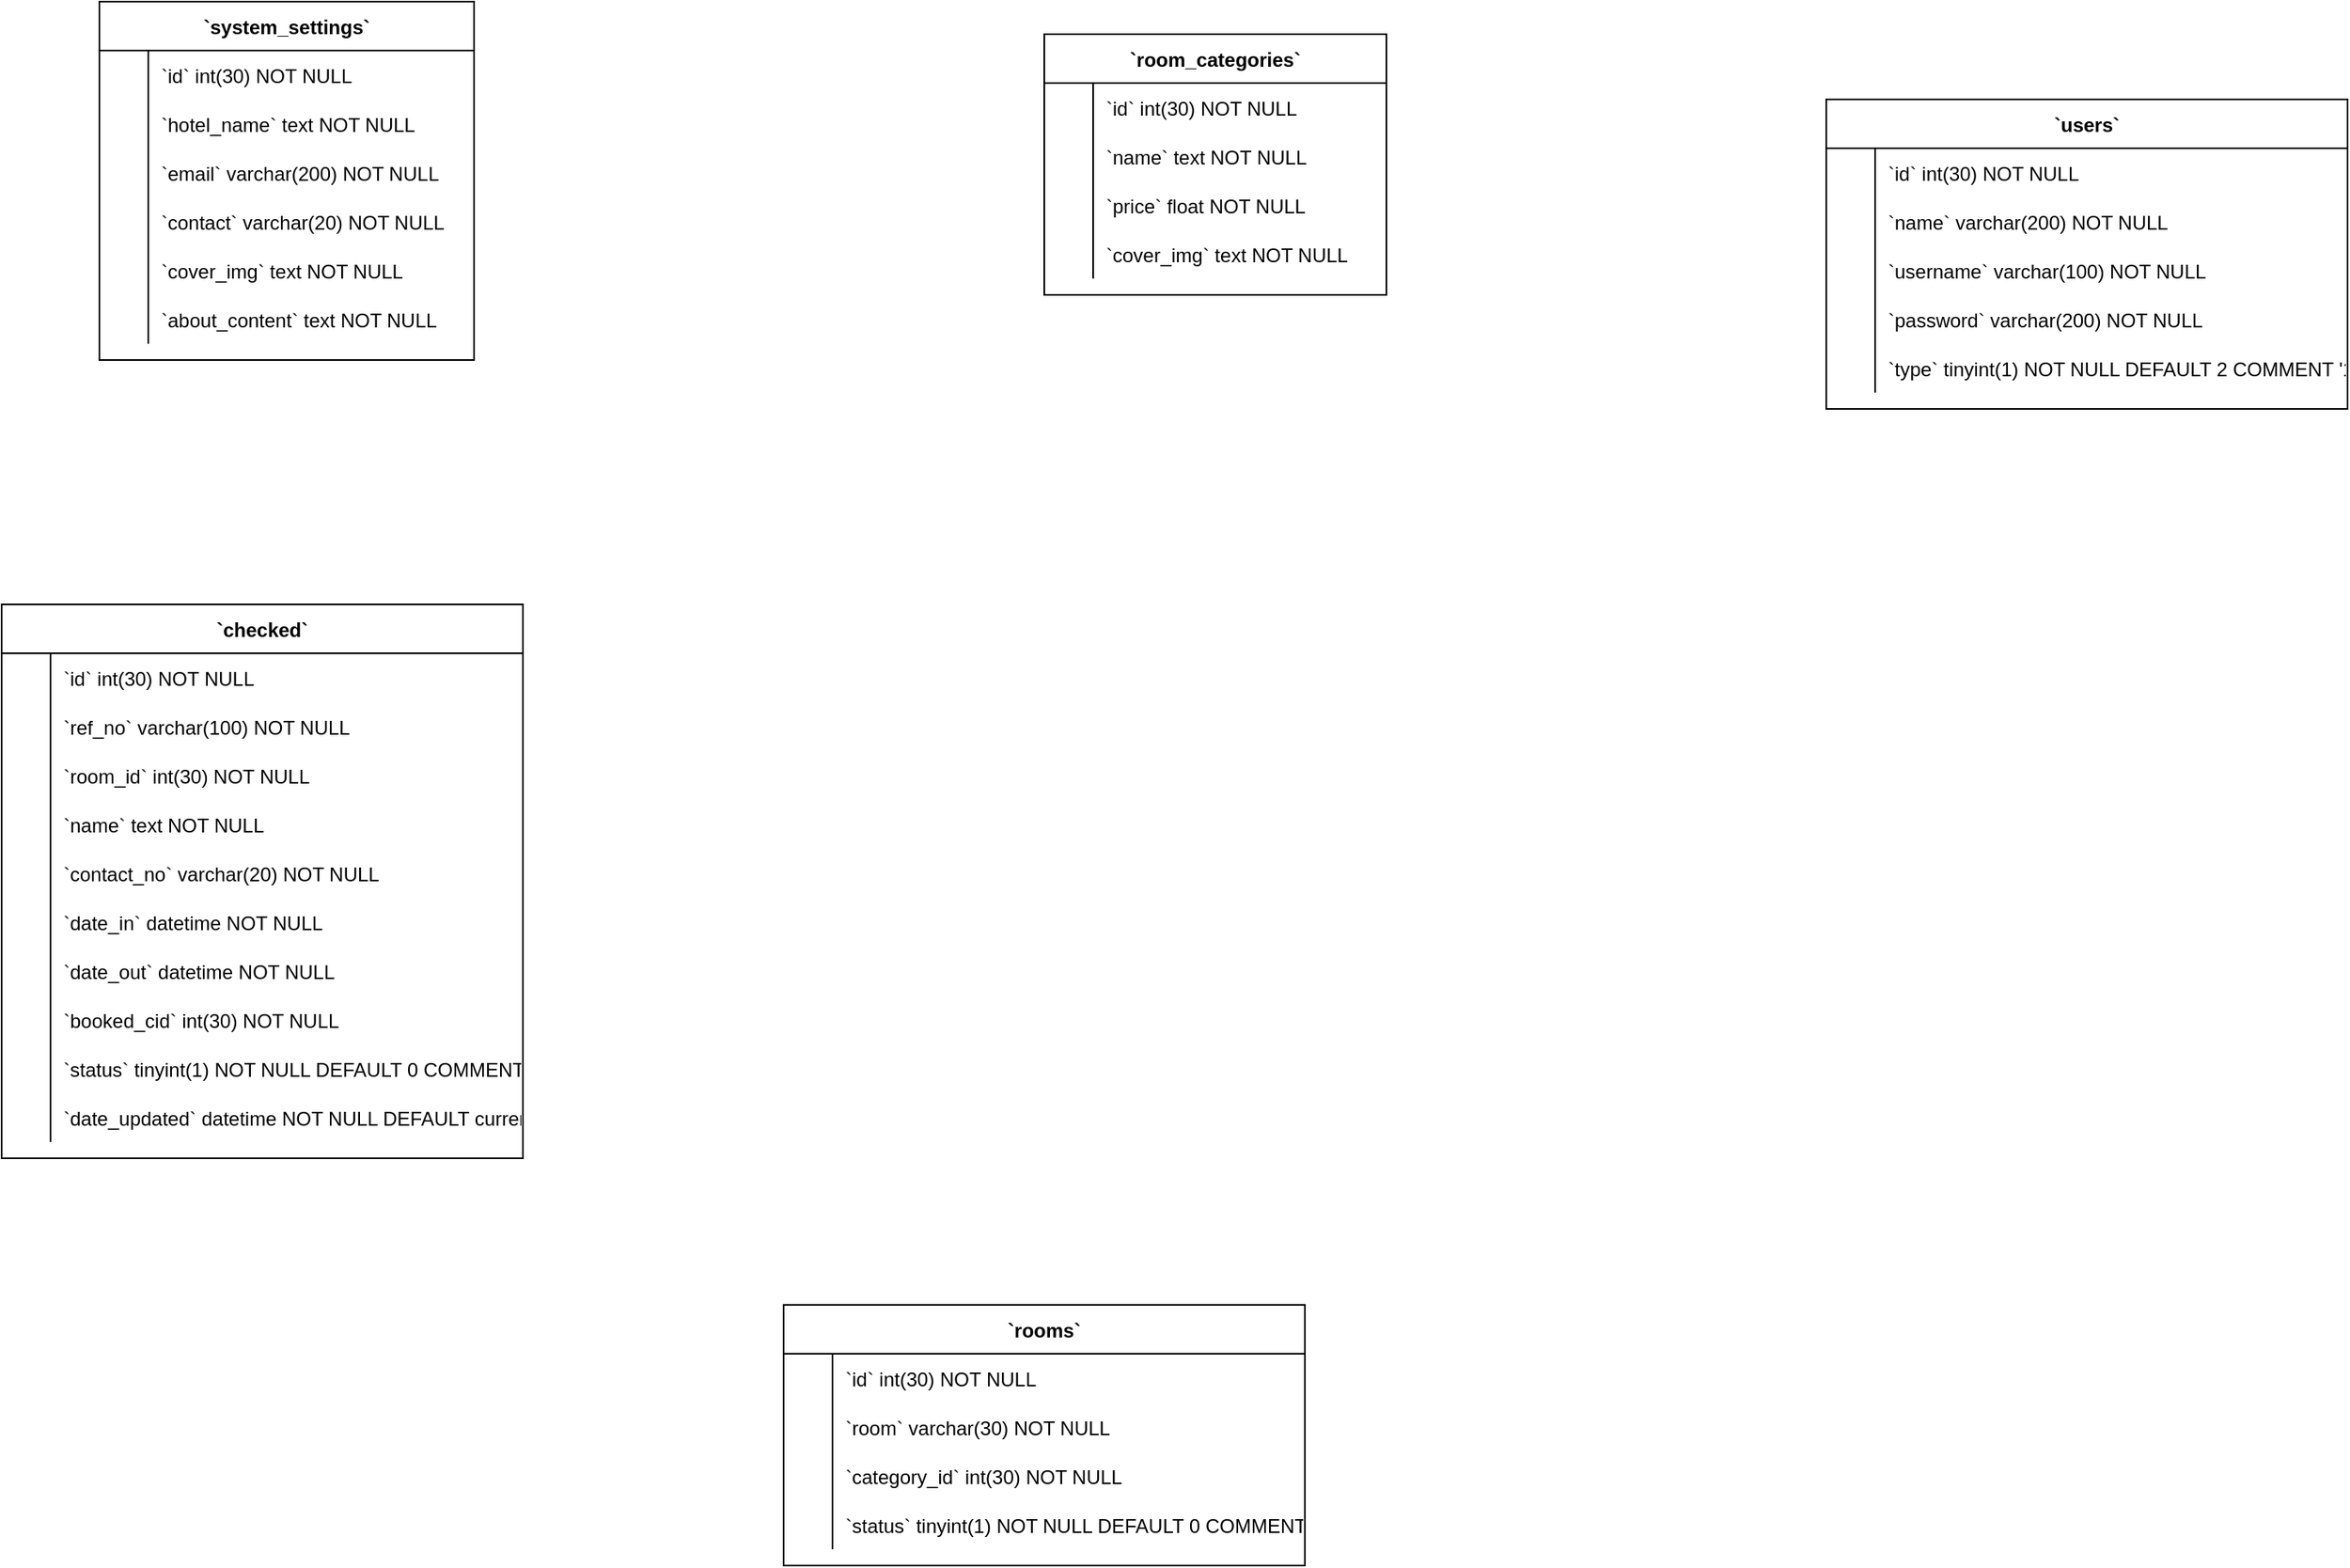 <mxfile version="21.6.6" type="device">
  <diagram id="KQMA8S66m7vSh4ceeYMW" name="Page-1">
    <mxGraphModel dx="2646" dy="1064" grid="1" gridSize="10" guides="1" tooltips="1" connect="1" arrows="1" fold="1" page="1" pageScale="1" pageWidth="850" pageHeight="1100" math="0" shadow="0">
      <root>
        <mxCell id="0" />
        <mxCell id="1" parent="0" />
        <mxCell id="FVMNh4z3g9gttrErsIis-3" value="`checked`" style="shape=table;startSize=30;container=1;collapsible=1;childLayout=tableLayout;fixedRows=1;rowLines=0;fontStyle=1;align=center;resizeLast=1;" parent="1" vertex="1">
          <mxGeometry x="-760" y="1160" width="320" height="340" as="geometry" />
        </mxCell>
        <mxCell id="FVMNh4z3g9gttrErsIis-4" value="" style="shape=tableRow;horizontal=0;startSize=0;swimlaneHead=0;swimlaneBody=0;fillColor=none;collapsible=0;dropTarget=0;points=[[0,0.5],[1,0.5]];portConstraint=eastwest;top=0;left=0;right=0;bottom=0;" parent="FVMNh4z3g9gttrErsIis-3" vertex="1">
          <mxGeometry y="30" width="320" height="30" as="geometry" />
        </mxCell>
        <mxCell id="FVMNh4z3g9gttrErsIis-5" value="" style="shape=partialRectangle;overflow=hidden;connectable=0;fillColor=none;top=0;left=0;bottom=0;right=0;" parent="FVMNh4z3g9gttrErsIis-4" vertex="1">
          <mxGeometry width="30" height="30" as="geometry">
            <mxRectangle width="30" height="30" as="alternateBounds" />
          </mxGeometry>
        </mxCell>
        <mxCell id="FVMNh4z3g9gttrErsIis-6" value="`id` int(30) NOT NULL" style="shape=partialRectangle;overflow=hidden;connectable=0;fillColor=none;align=left;top=0;left=0;bottom=0;right=0;spacingLeft=6;" parent="FVMNh4z3g9gttrErsIis-4" vertex="1">
          <mxGeometry x="30" width="290" height="30" as="geometry">
            <mxRectangle width="290" height="30" as="alternateBounds" />
          </mxGeometry>
        </mxCell>
        <mxCell id="FVMNh4z3g9gttrErsIis-7" value="" style="shape=tableRow;horizontal=0;startSize=0;swimlaneHead=0;swimlaneBody=0;fillColor=none;collapsible=0;dropTarget=0;points=[[0,0.5],[1,0.5]];portConstraint=eastwest;top=0;left=0;right=0;bottom=0;" parent="FVMNh4z3g9gttrErsIis-3" vertex="1">
          <mxGeometry y="60" width="320" height="30" as="geometry" />
        </mxCell>
        <mxCell id="FVMNh4z3g9gttrErsIis-8" value="" style="shape=partialRectangle;overflow=hidden;connectable=0;fillColor=none;top=0;left=0;bottom=0;right=0;" parent="FVMNh4z3g9gttrErsIis-7" vertex="1">
          <mxGeometry width="30" height="30" as="geometry">
            <mxRectangle width="30" height="30" as="alternateBounds" />
          </mxGeometry>
        </mxCell>
        <mxCell id="FVMNh4z3g9gttrErsIis-9" value="`ref_no` varchar(100) NOT NULL" style="shape=partialRectangle;overflow=hidden;connectable=0;fillColor=none;align=left;top=0;left=0;bottom=0;right=0;spacingLeft=6;" parent="FVMNh4z3g9gttrErsIis-7" vertex="1">
          <mxGeometry x="30" width="290" height="30" as="geometry">
            <mxRectangle width="290" height="30" as="alternateBounds" />
          </mxGeometry>
        </mxCell>
        <mxCell id="FVMNh4z3g9gttrErsIis-10" value="" style="shape=tableRow;horizontal=0;startSize=0;swimlaneHead=0;swimlaneBody=0;fillColor=none;collapsible=0;dropTarget=0;points=[[0,0.5],[1,0.5]];portConstraint=eastwest;top=0;left=0;right=0;bottom=0;" parent="FVMNh4z3g9gttrErsIis-3" vertex="1">
          <mxGeometry y="90" width="320" height="30" as="geometry" />
        </mxCell>
        <mxCell id="FVMNh4z3g9gttrErsIis-11" value="" style="shape=partialRectangle;overflow=hidden;connectable=0;fillColor=none;top=0;left=0;bottom=0;right=0;" parent="FVMNh4z3g9gttrErsIis-10" vertex="1">
          <mxGeometry width="30" height="30" as="geometry">
            <mxRectangle width="30" height="30" as="alternateBounds" />
          </mxGeometry>
        </mxCell>
        <mxCell id="FVMNh4z3g9gttrErsIis-12" value="`room_id` int(30) NOT NULL" style="shape=partialRectangle;overflow=hidden;connectable=0;fillColor=none;align=left;top=0;left=0;bottom=0;right=0;spacingLeft=6;" parent="FVMNh4z3g9gttrErsIis-10" vertex="1">
          <mxGeometry x="30" width="290" height="30" as="geometry">
            <mxRectangle width="290" height="30" as="alternateBounds" />
          </mxGeometry>
        </mxCell>
        <mxCell id="FVMNh4z3g9gttrErsIis-13" value="" style="shape=tableRow;horizontal=0;startSize=0;swimlaneHead=0;swimlaneBody=0;fillColor=none;collapsible=0;dropTarget=0;points=[[0,0.5],[1,0.5]];portConstraint=eastwest;top=0;left=0;right=0;bottom=0;" parent="FVMNh4z3g9gttrErsIis-3" vertex="1">
          <mxGeometry y="120" width="320" height="30" as="geometry" />
        </mxCell>
        <mxCell id="FVMNh4z3g9gttrErsIis-14" value="" style="shape=partialRectangle;overflow=hidden;connectable=0;fillColor=none;top=0;left=0;bottom=0;right=0;" parent="FVMNh4z3g9gttrErsIis-13" vertex="1">
          <mxGeometry width="30" height="30" as="geometry">
            <mxRectangle width="30" height="30" as="alternateBounds" />
          </mxGeometry>
        </mxCell>
        <mxCell id="FVMNh4z3g9gttrErsIis-15" value="`name` text NOT NULL" style="shape=partialRectangle;overflow=hidden;connectable=0;fillColor=none;align=left;top=0;left=0;bottom=0;right=0;spacingLeft=6;" parent="FVMNh4z3g9gttrErsIis-13" vertex="1">
          <mxGeometry x="30" width="290" height="30" as="geometry">
            <mxRectangle width="290" height="30" as="alternateBounds" />
          </mxGeometry>
        </mxCell>
        <mxCell id="FVMNh4z3g9gttrErsIis-16" value="" style="shape=tableRow;horizontal=0;startSize=0;swimlaneHead=0;swimlaneBody=0;fillColor=none;collapsible=0;dropTarget=0;points=[[0,0.5],[1,0.5]];portConstraint=eastwest;top=0;left=0;right=0;bottom=0;" parent="FVMNh4z3g9gttrErsIis-3" vertex="1">
          <mxGeometry y="150" width="320" height="30" as="geometry" />
        </mxCell>
        <mxCell id="FVMNh4z3g9gttrErsIis-17" value="" style="shape=partialRectangle;overflow=hidden;connectable=0;fillColor=none;top=0;left=0;bottom=0;right=0;" parent="FVMNh4z3g9gttrErsIis-16" vertex="1">
          <mxGeometry width="30" height="30" as="geometry">
            <mxRectangle width="30" height="30" as="alternateBounds" />
          </mxGeometry>
        </mxCell>
        <mxCell id="FVMNh4z3g9gttrErsIis-18" value="`contact_no` varchar(20) NOT NULL" style="shape=partialRectangle;overflow=hidden;connectable=0;fillColor=none;align=left;top=0;left=0;bottom=0;right=0;spacingLeft=6;" parent="FVMNh4z3g9gttrErsIis-16" vertex="1">
          <mxGeometry x="30" width="290" height="30" as="geometry">
            <mxRectangle width="290" height="30" as="alternateBounds" />
          </mxGeometry>
        </mxCell>
        <mxCell id="FVMNh4z3g9gttrErsIis-19" value="" style="shape=tableRow;horizontal=0;startSize=0;swimlaneHead=0;swimlaneBody=0;fillColor=none;collapsible=0;dropTarget=0;points=[[0,0.5],[1,0.5]];portConstraint=eastwest;top=0;left=0;right=0;bottom=0;" parent="FVMNh4z3g9gttrErsIis-3" vertex="1">
          <mxGeometry y="180" width="320" height="30" as="geometry" />
        </mxCell>
        <mxCell id="FVMNh4z3g9gttrErsIis-20" value="" style="shape=partialRectangle;overflow=hidden;connectable=0;fillColor=none;top=0;left=0;bottom=0;right=0;" parent="FVMNh4z3g9gttrErsIis-19" vertex="1">
          <mxGeometry width="30" height="30" as="geometry">
            <mxRectangle width="30" height="30" as="alternateBounds" />
          </mxGeometry>
        </mxCell>
        <mxCell id="FVMNh4z3g9gttrErsIis-21" value="`date_in` datetime NOT NULL" style="shape=partialRectangle;overflow=hidden;connectable=0;fillColor=none;align=left;top=0;left=0;bottom=0;right=0;spacingLeft=6;" parent="FVMNh4z3g9gttrErsIis-19" vertex="1">
          <mxGeometry x="30" width="290" height="30" as="geometry">
            <mxRectangle width="290" height="30" as="alternateBounds" />
          </mxGeometry>
        </mxCell>
        <mxCell id="FVMNh4z3g9gttrErsIis-22" value="" style="shape=tableRow;horizontal=0;startSize=0;swimlaneHead=0;swimlaneBody=0;fillColor=none;collapsible=0;dropTarget=0;points=[[0,0.5],[1,0.5]];portConstraint=eastwest;top=0;left=0;right=0;bottom=0;" parent="FVMNh4z3g9gttrErsIis-3" vertex="1">
          <mxGeometry y="210" width="320" height="30" as="geometry" />
        </mxCell>
        <mxCell id="FVMNh4z3g9gttrErsIis-23" value="" style="shape=partialRectangle;overflow=hidden;connectable=0;fillColor=none;top=0;left=0;bottom=0;right=0;" parent="FVMNh4z3g9gttrErsIis-22" vertex="1">
          <mxGeometry width="30" height="30" as="geometry">
            <mxRectangle width="30" height="30" as="alternateBounds" />
          </mxGeometry>
        </mxCell>
        <mxCell id="FVMNh4z3g9gttrErsIis-24" value="`date_out` datetime NOT NULL" style="shape=partialRectangle;overflow=hidden;connectable=0;fillColor=none;align=left;top=0;left=0;bottom=0;right=0;spacingLeft=6;" parent="FVMNh4z3g9gttrErsIis-22" vertex="1">
          <mxGeometry x="30" width="290" height="30" as="geometry">
            <mxRectangle width="290" height="30" as="alternateBounds" />
          </mxGeometry>
        </mxCell>
        <mxCell id="FVMNh4z3g9gttrErsIis-25" value="" style="shape=tableRow;horizontal=0;startSize=0;swimlaneHead=0;swimlaneBody=0;fillColor=none;collapsible=0;dropTarget=0;points=[[0,0.5],[1,0.5]];portConstraint=eastwest;top=0;left=0;right=0;bottom=0;" parent="FVMNh4z3g9gttrErsIis-3" vertex="1">
          <mxGeometry y="240" width="320" height="30" as="geometry" />
        </mxCell>
        <mxCell id="FVMNh4z3g9gttrErsIis-26" value="" style="shape=partialRectangle;overflow=hidden;connectable=0;fillColor=none;top=0;left=0;bottom=0;right=0;" parent="FVMNh4z3g9gttrErsIis-25" vertex="1">
          <mxGeometry width="30" height="30" as="geometry">
            <mxRectangle width="30" height="30" as="alternateBounds" />
          </mxGeometry>
        </mxCell>
        <mxCell id="FVMNh4z3g9gttrErsIis-27" value="`booked_cid` int(30) NOT NULL" style="shape=partialRectangle;overflow=hidden;connectable=0;fillColor=none;align=left;top=0;left=0;bottom=0;right=0;spacingLeft=6;" parent="FVMNh4z3g9gttrErsIis-25" vertex="1">
          <mxGeometry x="30" width="290" height="30" as="geometry">
            <mxRectangle width="290" height="30" as="alternateBounds" />
          </mxGeometry>
        </mxCell>
        <mxCell id="FVMNh4z3g9gttrErsIis-28" value="" style="shape=tableRow;horizontal=0;startSize=0;swimlaneHead=0;swimlaneBody=0;fillColor=none;collapsible=0;dropTarget=0;points=[[0,0.5],[1,0.5]];portConstraint=eastwest;top=0;left=0;right=0;bottom=0;" parent="FVMNh4z3g9gttrErsIis-3" vertex="1">
          <mxGeometry y="270" width="320" height="30" as="geometry" />
        </mxCell>
        <mxCell id="FVMNh4z3g9gttrErsIis-29" value="" style="shape=partialRectangle;overflow=hidden;connectable=0;fillColor=none;top=0;left=0;bottom=0;right=0;" parent="FVMNh4z3g9gttrErsIis-28" vertex="1">
          <mxGeometry width="30" height="30" as="geometry">
            <mxRectangle width="30" height="30" as="alternateBounds" />
          </mxGeometry>
        </mxCell>
        <mxCell id="FVMNh4z3g9gttrErsIis-30" value="`status` tinyint(1) NOT NULL DEFAULT 0 COMMENT &#39;0 = pending, 1=checked in , 2 = checked out&#39;" style="shape=partialRectangle;overflow=hidden;connectable=0;fillColor=none;align=left;top=0;left=0;bottom=0;right=0;spacingLeft=6;" parent="FVMNh4z3g9gttrErsIis-28" vertex="1">
          <mxGeometry x="30" width="290" height="30" as="geometry">
            <mxRectangle width="290" height="30" as="alternateBounds" />
          </mxGeometry>
        </mxCell>
        <mxCell id="FVMNh4z3g9gttrErsIis-31" value="" style="shape=tableRow;horizontal=0;startSize=0;swimlaneHead=0;swimlaneBody=0;fillColor=none;collapsible=0;dropTarget=0;points=[[0,0.5],[1,0.5]];portConstraint=eastwest;top=0;left=0;right=0;bottom=0;" parent="FVMNh4z3g9gttrErsIis-3" vertex="1">
          <mxGeometry y="300" width="320" height="30" as="geometry" />
        </mxCell>
        <mxCell id="FVMNh4z3g9gttrErsIis-32" value="" style="shape=partialRectangle;overflow=hidden;connectable=0;fillColor=none;top=0;left=0;bottom=0;right=0;" parent="FVMNh4z3g9gttrErsIis-31" vertex="1">
          <mxGeometry width="30" height="30" as="geometry">
            <mxRectangle width="30" height="30" as="alternateBounds" />
          </mxGeometry>
        </mxCell>
        <mxCell id="FVMNh4z3g9gttrErsIis-33" value="`date_updated` datetime NOT NULL DEFAULT current_timestamp() ON UPDATE current_timestamp()" style="shape=partialRectangle;overflow=hidden;connectable=0;fillColor=none;align=left;top=0;left=0;bottom=0;right=0;spacingLeft=6;" parent="FVMNh4z3g9gttrErsIis-31" vertex="1">
          <mxGeometry x="30" width="290" height="30" as="geometry">
            <mxRectangle width="290" height="30" as="alternateBounds" />
          </mxGeometry>
        </mxCell>
        <mxCell id="FVMNh4z3g9gttrErsIis-34" value="`rooms`" style="shape=table;startSize=30;container=1;collapsible=1;childLayout=tableLayout;fixedRows=1;rowLines=0;fontStyle=1;align=center;resizeLast=1;" parent="1" vertex="1">
          <mxGeometry x="-280" y="1590" width="320" height="160" as="geometry">
            <mxRectangle x="-190" y="1190" width="90" height="30" as="alternateBounds" />
          </mxGeometry>
        </mxCell>
        <mxCell id="FVMNh4z3g9gttrErsIis-35" value="" style="shape=tableRow;horizontal=0;startSize=0;swimlaneHead=0;swimlaneBody=0;fillColor=none;collapsible=0;dropTarget=0;points=[[0,0.5],[1,0.5]];portConstraint=eastwest;top=0;left=0;right=0;bottom=0;" parent="FVMNh4z3g9gttrErsIis-34" vertex="1">
          <mxGeometry y="30" width="320" height="30" as="geometry" />
        </mxCell>
        <mxCell id="FVMNh4z3g9gttrErsIis-36" value="" style="shape=partialRectangle;overflow=hidden;connectable=0;fillColor=none;top=0;left=0;bottom=0;right=0;" parent="FVMNh4z3g9gttrErsIis-35" vertex="1">
          <mxGeometry width="30" height="30" as="geometry">
            <mxRectangle width="30" height="30" as="alternateBounds" />
          </mxGeometry>
        </mxCell>
        <mxCell id="FVMNh4z3g9gttrErsIis-37" value="`id` int(30) NOT NULL" style="shape=partialRectangle;overflow=hidden;connectable=0;fillColor=none;align=left;top=0;left=0;bottom=0;right=0;spacingLeft=6;" parent="FVMNh4z3g9gttrErsIis-35" vertex="1">
          <mxGeometry x="30" width="290" height="30" as="geometry">
            <mxRectangle width="290" height="30" as="alternateBounds" />
          </mxGeometry>
        </mxCell>
        <mxCell id="FVMNh4z3g9gttrErsIis-38" value="" style="shape=tableRow;horizontal=0;startSize=0;swimlaneHead=0;swimlaneBody=0;fillColor=none;collapsible=0;dropTarget=0;points=[[0,0.5],[1,0.5]];portConstraint=eastwest;top=0;left=0;right=0;bottom=0;" parent="FVMNh4z3g9gttrErsIis-34" vertex="1">
          <mxGeometry y="60" width="320" height="30" as="geometry" />
        </mxCell>
        <mxCell id="FVMNh4z3g9gttrErsIis-39" value="" style="shape=partialRectangle;overflow=hidden;connectable=0;fillColor=none;top=0;left=0;bottom=0;right=0;" parent="FVMNh4z3g9gttrErsIis-38" vertex="1">
          <mxGeometry width="30" height="30" as="geometry">
            <mxRectangle width="30" height="30" as="alternateBounds" />
          </mxGeometry>
        </mxCell>
        <mxCell id="FVMNh4z3g9gttrErsIis-40" value="`room` varchar(30) NOT NULL" style="shape=partialRectangle;overflow=hidden;connectable=0;fillColor=none;align=left;top=0;left=0;bottom=0;right=0;spacingLeft=6;" parent="FVMNh4z3g9gttrErsIis-38" vertex="1">
          <mxGeometry x="30" width="290" height="30" as="geometry">
            <mxRectangle width="290" height="30" as="alternateBounds" />
          </mxGeometry>
        </mxCell>
        <mxCell id="FVMNh4z3g9gttrErsIis-41" value="" style="shape=tableRow;horizontal=0;startSize=0;swimlaneHead=0;swimlaneBody=0;fillColor=none;collapsible=0;dropTarget=0;points=[[0,0.5],[1,0.5]];portConstraint=eastwest;top=0;left=0;right=0;bottom=0;" parent="FVMNh4z3g9gttrErsIis-34" vertex="1">
          <mxGeometry y="90" width="320" height="30" as="geometry" />
        </mxCell>
        <mxCell id="FVMNh4z3g9gttrErsIis-42" value="" style="shape=partialRectangle;overflow=hidden;connectable=0;fillColor=none;top=0;left=0;bottom=0;right=0;" parent="FVMNh4z3g9gttrErsIis-41" vertex="1">
          <mxGeometry width="30" height="30" as="geometry">
            <mxRectangle width="30" height="30" as="alternateBounds" />
          </mxGeometry>
        </mxCell>
        <mxCell id="FVMNh4z3g9gttrErsIis-43" value="`category_id` int(30) NOT NULL" style="shape=partialRectangle;overflow=hidden;connectable=0;fillColor=none;align=left;top=0;left=0;bottom=0;right=0;spacingLeft=6;" parent="FVMNh4z3g9gttrErsIis-41" vertex="1">
          <mxGeometry x="30" width="290" height="30" as="geometry">
            <mxRectangle width="290" height="30" as="alternateBounds" />
          </mxGeometry>
        </mxCell>
        <mxCell id="FVMNh4z3g9gttrErsIis-44" value="" style="shape=tableRow;horizontal=0;startSize=0;swimlaneHead=0;swimlaneBody=0;fillColor=none;collapsible=0;dropTarget=0;points=[[0,0.5],[1,0.5]];portConstraint=eastwest;top=0;left=0;right=0;bottom=0;" parent="FVMNh4z3g9gttrErsIis-34" vertex="1">
          <mxGeometry y="120" width="320" height="30" as="geometry" />
        </mxCell>
        <mxCell id="FVMNh4z3g9gttrErsIis-45" value="" style="shape=partialRectangle;overflow=hidden;connectable=0;fillColor=none;top=0;left=0;bottom=0;right=0;" parent="FVMNh4z3g9gttrErsIis-44" vertex="1">
          <mxGeometry width="30" height="30" as="geometry">
            <mxRectangle width="30" height="30" as="alternateBounds" />
          </mxGeometry>
        </mxCell>
        <mxCell id="FVMNh4z3g9gttrErsIis-46" value="`status` tinyint(1) NOT NULL DEFAULT 0 COMMENT &#39;0 = Available , 1= Unvailables&#39;" style="shape=partialRectangle;overflow=hidden;connectable=0;fillColor=none;align=left;top=0;left=0;bottom=0;right=0;spacingLeft=6;" parent="FVMNh4z3g9gttrErsIis-44" vertex="1">
          <mxGeometry x="30" width="290" height="30" as="geometry">
            <mxRectangle width="290" height="30" as="alternateBounds" />
          </mxGeometry>
        </mxCell>
        <mxCell id="FVMNh4z3g9gttrErsIis-47" value="`room_categories`" style="shape=table;startSize=30;container=1;collapsible=1;childLayout=tableLayout;fixedRows=1;rowLines=0;fontStyle=1;align=center;resizeLast=1;" parent="1" vertex="1">
          <mxGeometry x="-120" y="810" width="210" height="160" as="geometry" />
        </mxCell>
        <mxCell id="FVMNh4z3g9gttrErsIis-48" value="" style="shape=tableRow;horizontal=0;startSize=0;swimlaneHead=0;swimlaneBody=0;fillColor=none;collapsible=0;dropTarget=0;points=[[0,0.5],[1,0.5]];portConstraint=eastwest;top=0;left=0;right=0;bottom=0;" parent="FVMNh4z3g9gttrErsIis-47" vertex="1">
          <mxGeometry y="30" width="210" height="30" as="geometry" />
        </mxCell>
        <mxCell id="FVMNh4z3g9gttrErsIis-49" value="" style="shape=partialRectangle;overflow=hidden;connectable=0;fillColor=none;top=0;left=0;bottom=0;right=0;" parent="FVMNh4z3g9gttrErsIis-48" vertex="1">
          <mxGeometry width="30" height="30" as="geometry">
            <mxRectangle width="30" height="30" as="alternateBounds" />
          </mxGeometry>
        </mxCell>
        <mxCell id="FVMNh4z3g9gttrErsIis-50" value="`id` int(30) NOT NULL" style="shape=partialRectangle;overflow=hidden;connectable=0;fillColor=none;align=left;top=0;left=0;bottom=0;right=0;spacingLeft=6;" parent="FVMNh4z3g9gttrErsIis-48" vertex="1">
          <mxGeometry x="30" width="180" height="30" as="geometry">
            <mxRectangle width="180" height="30" as="alternateBounds" />
          </mxGeometry>
        </mxCell>
        <mxCell id="FVMNh4z3g9gttrErsIis-51" value="" style="shape=tableRow;horizontal=0;startSize=0;swimlaneHead=0;swimlaneBody=0;fillColor=none;collapsible=0;dropTarget=0;points=[[0,0.5],[1,0.5]];portConstraint=eastwest;top=0;left=0;right=0;bottom=0;" parent="FVMNh4z3g9gttrErsIis-47" vertex="1">
          <mxGeometry y="60" width="210" height="30" as="geometry" />
        </mxCell>
        <mxCell id="FVMNh4z3g9gttrErsIis-52" value="" style="shape=partialRectangle;overflow=hidden;connectable=0;fillColor=none;top=0;left=0;bottom=0;right=0;" parent="FVMNh4z3g9gttrErsIis-51" vertex="1">
          <mxGeometry width="30" height="30" as="geometry">
            <mxRectangle width="30" height="30" as="alternateBounds" />
          </mxGeometry>
        </mxCell>
        <mxCell id="FVMNh4z3g9gttrErsIis-53" value="`name` text NOT NULL" style="shape=partialRectangle;overflow=hidden;connectable=0;fillColor=none;align=left;top=0;left=0;bottom=0;right=0;spacingLeft=6;" parent="FVMNh4z3g9gttrErsIis-51" vertex="1">
          <mxGeometry x="30" width="180" height="30" as="geometry">
            <mxRectangle width="180" height="30" as="alternateBounds" />
          </mxGeometry>
        </mxCell>
        <mxCell id="FVMNh4z3g9gttrErsIis-54" value="" style="shape=tableRow;horizontal=0;startSize=0;swimlaneHead=0;swimlaneBody=0;fillColor=none;collapsible=0;dropTarget=0;points=[[0,0.5],[1,0.5]];portConstraint=eastwest;top=0;left=0;right=0;bottom=0;" parent="FVMNh4z3g9gttrErsIis-47" vertex="1">
          <mxGeometry y="90" width="210" height="30" as="geometry" />
        </mxCell>
        <mxCell id="FVMNh4z3g9gttrErsIis-55" value="" style="shape=partialRectangle;overflow=hidden;connectable=0;fillColor=none;top=0;left=0;bottom=0;right=0;" parent="FVMNh4z3g9gttrErsIis-54" vertex="1">
          <mxGeometry width="30" height="30" as="geometry">
            <mxRectangle width="30" height="30" as="alternateBounds" />
          </mxGeometry>
        </mxCell>
        <mxCell id="FVMNh4z3g9gttrErsIis-56" value="`price` float NOT NULL" style="shape=partialRectangle;overflow=hidden;connectable=0;fillColor=none;align=left;top=0;left=0;bottom=0;right=0;spacingLeft=6;" parent="FVMNh4z3g9gttrErsIis-54" vertex="1">
          <mxGeometry x="30" width="180" height="30" as="geometry">
            <mxRectangle width="180" height="30" as="alternateBounds" />
          </mxGeometry>
        </mxCell>
        <mxCell id="FVMNh4z3g9gttrErsIis-57" value="" style="shape=tableRow;horizontal=0;startSize=0;swimlaneHead=0;swimlaneBody=0;fillColor=none;collapsible=0;dropTarget=0;points=[[0,0.5],[1,0.5]];portConstraint=eastwest;top=0;left=0;right=0;bottom=0;" parent="FVMNh4z3g9gttrErsIis-47" vertex="1">
          <mxGeometry y="120" width="210" height="30" as="geometry" />
        </mxCell>
        <mxCell id="FVMNh4z3g9gttrErsIis-58" value="" style="shape=partialRectangle;overflow=hidden;connectable=0;fillColor=none;top=0;left=0;bottom=0;right=0;" parent="FVMNh4z3g9gttrErsIis-57" vertex="1">
          <mxGeometry width="30" height="30" as="geometry">
            <mxRectangle width="30" height="30" as="alternateBounds" />
          </mxGeometry>
        </mxCell>
        <mxCell id="FVMNh4z3g9gttrErsIis-59" value="`cover_img` text NOT NULL" style="shape=partialRectangle;overflow=hidden;connectable=0;fillColor=none;align=left;top=0;left=0;bottom=0;right=0;spacingLeft=6;" parent="FVMNh4z3g9gttrErsIis-57" vertex="1">
          <mxGeometry x="30" width="180" height="30" as="geometry">
            <mxRectangle width="180" height="30" as="alternateBounds" />
          </mxGeometry>
        </mxCell>
        <mxCell id="FVMNh4z3g9gttrErsIis-60" value="`system_settings`" style="shape=table;startSize=30;container=1;collapsible=1;childLayout=tableLayout;fixedRows=1;rowLines=0;fontStyle=1;align=center;resizeLast=1;" parent="1" vertex="1">
          <mxGeometry x="-700" y="790" width="230" height="220" as="geometry" />
        </mxCell>
        <mxCell id="FVMNh4z3g9gttrErsIis-61" value="" style="shape=tableRow;horizontal=0;startSize=0;swimlaneHead=0;swimlaneBody=0;fillColor=none;collapsible=0;dropTarget=0;points=[[0,0.5],[1,0.5]];portConstraint=eastwest;top=0;left=0;right=0;bottom=0;" parent="FVMNh4z3g9gttrErsIis-60" vertex="1">
          <mxGeometry y="30" width="230" height="30" as="geometry" />
        </mxCell>
        <mxCell id="FVMNh4z3g9gttrErsIis-62" value="" style="shape=partialRectangle;overflow=hidden;connectable=0;fillColor=none;top=0;left=0;bottom=0;right=0;" parent="FVMNh4z3g9gttrErsIis-61" vertex="1">
          <mxGeometry width="30" height="30" as="geometry">
            <mxRectangle width="30" height="30" as="alternateBounds" />
          </mxGeometry>
        </mxCell>
        <mxCell id="FVMNh4z3g9gttrErsIis-63" value="`id` int(30) NOT NULL" style="shape=partialRectangle;overflow=hidden;connectable=0;fillColor=none;align=left;top=0;left=0;bottom=0;right=0;spacingLeft=6;" parent="FVMNh4z3g9gttrErsIis-61" vertex="1">
          <mxGeometry x="30" width="200" height="30" as="geometry">
            <mxRectangle width="200" height="30" as="alternateBounds" />
          </mxGeometry>
        </mxCell>
        <mxCell id="FVMNh4z3g9gttrErsIis-64" value="" style="shape=tableRow;horizontal=0;startSize=0;swimlaneHead=0;swimlaneBody=0;fillColor=none;collapsible=0;dropTarget=0;points=[[0,0.5],[1,0.5]];portConstraint=eastwest;top=0;left=0;right=0;bottom=0;" parent="FVMNh4z3g9gttrErsIis-60" vertex="1">
          <mxGeometry y="60" width="230" height="30" as="geometry" />
        </mxCell>
        <mxCell id="FVMNh4z3g9gttrErsIis-65" value="" style="shape=partialRectangle;overflow=hidden;connectable=0;fillColor=none;top=0;left=0;bottom=0;right=0;" parent="FVMNh4z3g9gttrErsIis-64" vertex="1">
          <mxGeometry width="30" height="30" as="geometry">
            <mxRectangle width="30" height="30" as="alternateBounds" />
          </mxGeometry>
        </mxCell>
        <mxCell id="FVMNh4z3g9gttrErsIis-66" value="`hotel_name` text NOT NULL" style="shape=partialRectangle;overflow=hidden;connectable=0;fillColor=none;align=left;top=0;left=0;bottom=0;right=0;spacingLeft=6;" parent="FVMNh4z3g9gttrErsIis-64" vertex="1">
          <mxGeometry x="30" width="200" height="30" as="geometry">
            <mxRectangle width="200" height="30" as="alternateBounds" />
          </mxGeometry>
        </mxCell>
        <mxCell id="FVMNh4z3g9gttrErsIis-67" value="" style="shape=tableRow;horizontal=0;startSize=0;swimlaneHead=0;swimlaneBody=0;fillColor=none;collapsible=0;dropTarget=0;points=[[0,0.5],[1,0.5]];portConstraint=eastwest;top=0;left=0;right=0;bottom=0;" parent="FVMNh4z3g9gttrErsIis-60" vertex="1">
          <mxGeometry y="90" width="230" height="30" as="geometry" />
        </mxCell>
        <mxCell id="FVMNh4z3g9gttrErsIis-68" value="" style="shape=partialRectangle;overflow=hidden;connectable=0;fillColor=none;top=0;left=0;bottom=0;right=0;" parent="FVMNh4z3g9gttrErsIis-67" vertex="1">
          <mxGeometry width="30" height="30" as="geometry">
            <mxRectangle width="30" height="30" as="alternateBounds" />
          </mxGeometry>
        </mxCell>
        <mxCell id="FVMNh4z3g9gttrErsIis-69" value="`email` varchar(200) NOT NULL" style="shape=partialRectangle;overflow=hidden;connectable=0;fillColor=none;align=left;top=0;left=0;bottom=0;right=0;spacingLeft=6;" parent="FVMNh4z3g9gttrErsIis-67" vertex="1">
          <mxGeometry x="30" width="200" height="30" as="geometry">
            <mxRectangle width="200" height="30" as="alternateBounds" />
          </mxGeometry>
        </mxCell>
        <mxCell id="FVMNh4z3g9gttrErsIis-70" value="" style="shape=tableRow;horizontal=0;startSize=0;swimlaneHead=0;swimlaneBody=0;fillColor=none;collapsible=0;dropTarget=0;points=[[0,0.5],[1,0.5]];portConstraint=eastwest;top=0;left=0;right=0;bottom=0;" parent="FVMNh4z3g9gttrErsIis-60" vertex="1">
          <mxGeometry y="120" width="230" height="30" as="geometry" />
        </mxCell>
        <mxCell id="FVMNh4z3g9gttrErsIis-71" value="" style="shape=partialRectangle;overflow=hidden;connectable=0;fillColor=none;top=0;left=0;bottom=0;right=0;" parent="FVMNh4z3g9gttrErsIis-70" vertex="1">
          <mxGeometry width="30" height="30" as="geometry">
            <mxRectangle width="30" height="30" as="alternateBounds" />
          </mxGeometry>
        </mxCell>
        <mxCell id="FVMNh4z3g9gttrErsIis-72" value="`contact` varchar(20) NOT NULL" style="shape=partialRectangle;overflow=hidden;connectable=0;fillColor=none;align=left;top=0;left=0;bottom=0;right=0;spacingLeft=6;" parent="FVMNh4z3g9gttrErsIis-70" vertex="1">
          <mxGeometry x="30" width="200" height="30" as="geometry">
            <mxRectangle width="200" height="30" as="alternateBounds" />
          </mxGeometry>
        </mxCell>
        <mxCell id="FVMNh4z3g9gttrErsIis-73" value="" style="shape=tableRow;horizontal=0;startSize=0;swimlaneHead=0;swimlaneBody=0;fillColor=none;collapsible=0;dropTarget=0;points=[[0,0.5],[1,0.5]];portConstraint=eastwest;top=0;left=0;right=0;bottom=0;" parent="FVMNh4z3g9gttrErsIis-60" vertex="1">
          <mxGeometry y="150" width="230" height="30" as="geometry" />
        </mxCell>
        <mxCell id="FVMNh4z3g9gttrErsIis-74" value="" style="shape=partialRectangle;overflow=hidden;connectable=0;fillColor=none;top=0;left=0;bottom=0;right=0;" parent="FVMNh4z3g9gttrErsIis-73" vertex="1">
          <mxGeometry width="30" height="30" as="geometry">
            <mxRectangle width="30" height="30" as="alternateBounds" />
          </mxGeometry>
        </mxCell>
        <mxCell id="FVMNh4z3g9gttrErsIis-75" value="`cover_img` text NOT NULL" style="shape=partialRectangle;overflow=hidden;connectable=0;fillColor=none;align=left;top=0;left=0;bottom=0;right=0;spacingLeft=6;" parent="FVMNh4z3g9gttrErsIis-73" vertex="1">
          <mxGeometry x="30" width="200" height="30" as="geometry">
            <mxRectangle width="200" height="30" as="alternateBounds" />
          </mxGeometry>
        </mxCell>
        <mxCell id="FVMNh4z3g9gttrErsIis-76" value="" style="shape=tableRow;horizontal=0;startSize=0;swimlaneHead=0;swimlaneBody=0;fillColor=none;collapsible=0;dropTarget=0;points=[[0,0.5],[1,0.5]];portConstraint=eastwest;top=0;left=0;right=0;bottom=0;" parent="FVMNh4z3g9gttrErsIis-60" vertex="1">
          <mxGeometry y="180" width="230" height="30" as="geometry" />
        </mxCell>
        <mxCell id="FVMNh4z3g9gttrErsIis-77" value="" style="shape=partialRectangle;overflow=hidden;connectable=0;fillColor=none;top=0;left=0;bottom=0;right=0;" parent="FVMNh4z3g9gttrErsIis-76" vertex="1">
          <mxGeometry width="30" height="30" as="geometry">
            <mxRectangle width="30" height="30" as="alternateBounds" />
          </mxGeometry>
        </mxCell>
        <mxCell id="FVMNh4z3g9gttrErsIis-78" value="`about_content` text NOT NULL" style="shape=partialRectangle;overflow=hidden;connectable=0;fillColor=none;align=left;top=0;left=0;bottom=0;right=0;spacingLeft=6;" parent="FVMNh4z3g9gttrErsIis-76" vertex="1">
          <mxGeometry x="30" width="200" height="30" as="geometry">
            <mxRectangle width="200" height="30" as="alternateBounds" />
          </mxGeometry>
        </mxCell>
        <mxCell id="FVMNh4z3g9gttrErsIis-79" value="`users`" style="shape=table;startSize=30;container=1;collapsible=1;childLayout=tableLayout;fixedRows=1;rowLines=0;fontStyle=1;align=center;resizeLast=1;" parent="1" vertex="1">
          <mxGeometry x="360" y="850" width="320" height="190" as="geometry" />
        </mxCell>
        <mxCell id="FVMNh4z3g9gttrErsIis-80" value="" style="shape=tableRow;horizontal=0;startSize=0;swimlaneHead=0;swimlaneBody=0;fillColor=none;collapsible=0;dropTarget=0;points=[[0,0.5],[1,0.5]];portConstraint=eastwest;top=0;left=0;right=0;bottom=0;" parent="FVMNh4z3g9gttrErsIis-79" vertex="1">
          <mxGeometry y="30" width="320" height="30" as="geometry" />
        </mxCell>
        <mxCell id="FVMNh4z3g9gttrErsIis-81" value="" style="shape=partialRectangle;overflow=hidden;connectable=0;fillColor=none;top=0;left=0;bottom=0;right=0;" parent="FVMNh4z3g9gttrErsIis-80" vertex="1">
          <mxGeometry width="30" height="30" as="geometry">
            <mxRectangle width="30" height="30" as="alternateBounds" />
          </mxGeometry>
        </mxCell>
        <mxCell id="FVMNh4z3g9gttrErsIis-82" value="`id` int(30) NOT NULL" style="shape=partialRectangle;overflow=hidden;connectable=0;fillColor=none;align=left;top=0;left=0;bottom=0;right=0;spacingLeft=6;" parent="FVMNh4z3g9gttrErsIis-80" vertex="1">
          <mxGeometry x="30" width="290" height="30" as="geometry">
            <mxRectangle width="290" height="30" as="alternateBounds" />
          </mxGeometry>
        </mxCell>
        <mxCell id="FVMNh4z3g9gttrErsIis-83" value="" style="shape=tableRow;horizontal=0;startSize=0;swimlaneHead=0;swimlaneBody=0;fillColor=none;collapsible=0;dropTarget=0;points=[[0,0.5],[1,0.5]];portConstraint=eastwest;top=0;left=0;right=0;bottom=0;" parent="FVMNh4z3g9gttrErsIis-79" vertex="1">
          <mxGeometry y="60" width="320" height="30" as="geometry" />
        </mxCell>
        <mxCell id="FVMNh4z3g9gttrErsIis-84" value="" style="shape=partialRectangle;overflow=hidden;connectable=0;fillColor=none;top=0;left=0;bottom=0;right=0;" parent="FVMNh4z3g9gttrErsIis-83" vertex="1">
          <mxGeometry width="30" height="30" as="geometry">
            <mxRectangle width="30" height="30" as="alternateBounds" />
          </mxGeometry>
        </mxCell>
        <mxCell id="FVMNh4z3g9gttrErsIis-85" value="`name` varchar(200) NOT NULL" style="shape=partialRectangle;overflow=hidden;connectable=0;fillColor=none;align=left;top=0;left=0;bottom=0;right=0;spacingLeft=6;" parent="FVMNh4z3g9gttrErsIis-83" vertex="1">
          <mxGeometry x="30" width="290" height="30" as="geometry">
            <mxRectangle width="290" height="30" as="alternateBounds" />
          </mxGeometry>
        </mxCell>
        <mxCell id="FVMNh4z3g9gttrErsIis-86" value="" style="shape=tableRow;horizontal=0;startSize=0;swimlaneHead=0;swimlaneBody=0;fillColor=none;collapsible=0;dropTarget=0;points=[[0,0.5],[1,0.5]];portConstraint=eastwest;top=0;left=0;right=0;bottom=0;" parent="FVMNh4z3g9gttrErsIis-79" vertex="1">
          <mxGeometry y="90" width="320" height="30" as="geometry" />
        </mxCell>
        <mxCell id="FVMNh4z3g9gttrErsIis-87" value="" style="shape=partialRectangle;overflow=hidden;connectable=0;fillColor=none;top=0;left=0;bottom=0;right=0;" parent="FVMNh4z3g9gttrErsIis-86" vertex="1">
          <mxGeometry width="30" height="30" as="geometry">
            <mxRectangle width="30" height="30" as="alternateBounds" />
          </mxGeometry>
        </mxCell>
        <mxCell id="FVMNh4z3g9gttrErsIis-88" value="`username` varchar(100) NOT NULL" style="shape=partialRectangle;overflow=hidden;connectable=0;fillColor=none;align=left;top=0;left=0;bottom=0;right=0;spacingLeft=6;" parent="FVMNh4z3g9gttrErsIis-86" vertex="1">
          <mxGeometry x="30" width="290" height="30" as="geometry">
            <mxRectangle width="290" height="30" as="alternateBounds" />
          </mxGeometry>
        </mxCell>
        <mxCell id="FVMNh4z3g9gttrErsIis-89" value="" style="shape=tableRow;horizontal=0;startSize=0;swimlaneHead=0;swimlaneBody=0;fillColor=none;collapsible=0;dropTarget=0;points=[[0,0.5],[1,0.5]];portConstraint=eastwest;top=0;left=0;right=0;bottom=0;" parent="FVMNh4z3g9gttrErsIis-79" vertex="1">
          <mxGeometry y="120" width="320" height="30" as="geometry" />
        </mxCell>
        <mxCell id="FVMNh4z3g9gttrErsIis-90" value="" style="shape=partialRectangle;overflow=hidden;connectable=0;fillColor=none;top=0;left=0;bottom=0;right=0;" parent="FVMNh4z3g9gttrErsIis-89" vertex="1">
          <mxGeometry width="30" height="30" as="geometry">
            <mxRectangle width="30" height="30" as="alternateBounds" />
          </mxGeometry>
        </mxCell>
        <mxCell id="FVMNh4z3g9gttrErsIis-91" value="`password` varchar(200) NOT NULL" style="shape=partialRectangle;overflow=hidden;connectable=0;fillColor=none;align=left;top=0;left=0;bottom=0;right=0;spacingLeft=6;" parent="FVMNh4z3g9gttrErsIis-89" vertex="1">
          <mxGeometry x="30" width="290" height="30" as="geometry">
            <mxRectangle width="290" height="30" as="alternateBounds" />
          </mxGeometry>
        </mxCell>
        <mxCell id="FVMNh4z3g9gttrErsIis-92" value="" style="shape=tableRow;horizontal=0;startSize=0;swimlaneHead=0;swimlaneBody=0;fillColor=none;collapsible=0;dropTarget=0;points=[[0,0.5],[1,0.5]];portConstraint=eastwest;top=0;left=0;right=0;bottom=0;" parent="FVMNh4z3g9gttrErsIis-79" vertex="1">
          <mxGeometry y="150" width="320" height="30" as="geometry" />
        </mxCell>
        <mxCell id="FVMNh4z3g9gttrErsIis-93" value="" style="shape=partialRectangle;overflow=hidden;connectable=0;fillColor=none;top=0;left=0;bottom=0;right=0;" parent="FVMNh4z3g9gttrErsIis-92" vertex="1">
          <mxGeometry width="30" height="30" as="geometry">
            <mxRectangle width="30" height="30" as="alternateBounds" />
          </mxGeometry>
        </mxCell>
        <mxCell id="FVMNh4z3g9gttrErsIis-94" value="`type` tinyint(1) NOT NULL DEFAULT 2 COMMENT &#39;1=admin , 2 = staff&#39;" style="shape=partialRectangle;overflow=hidden;connectable=0;fillColor=none;align=left;top=0;left=0;bottom=0;right=0;spacingLeft=6;" parent="FVMNh4z3g9gttrErsIis-92" vertex="1">
          <mxGeometry x="30" width="290" height="30" as="geometry">
            <mxRectangle width="290" height="30" as="alternateBounds" />
          </mxGeometry>
        </mxCell>
      </root>
    </mxGraphModel>
  </diagram>
</mxfile>
